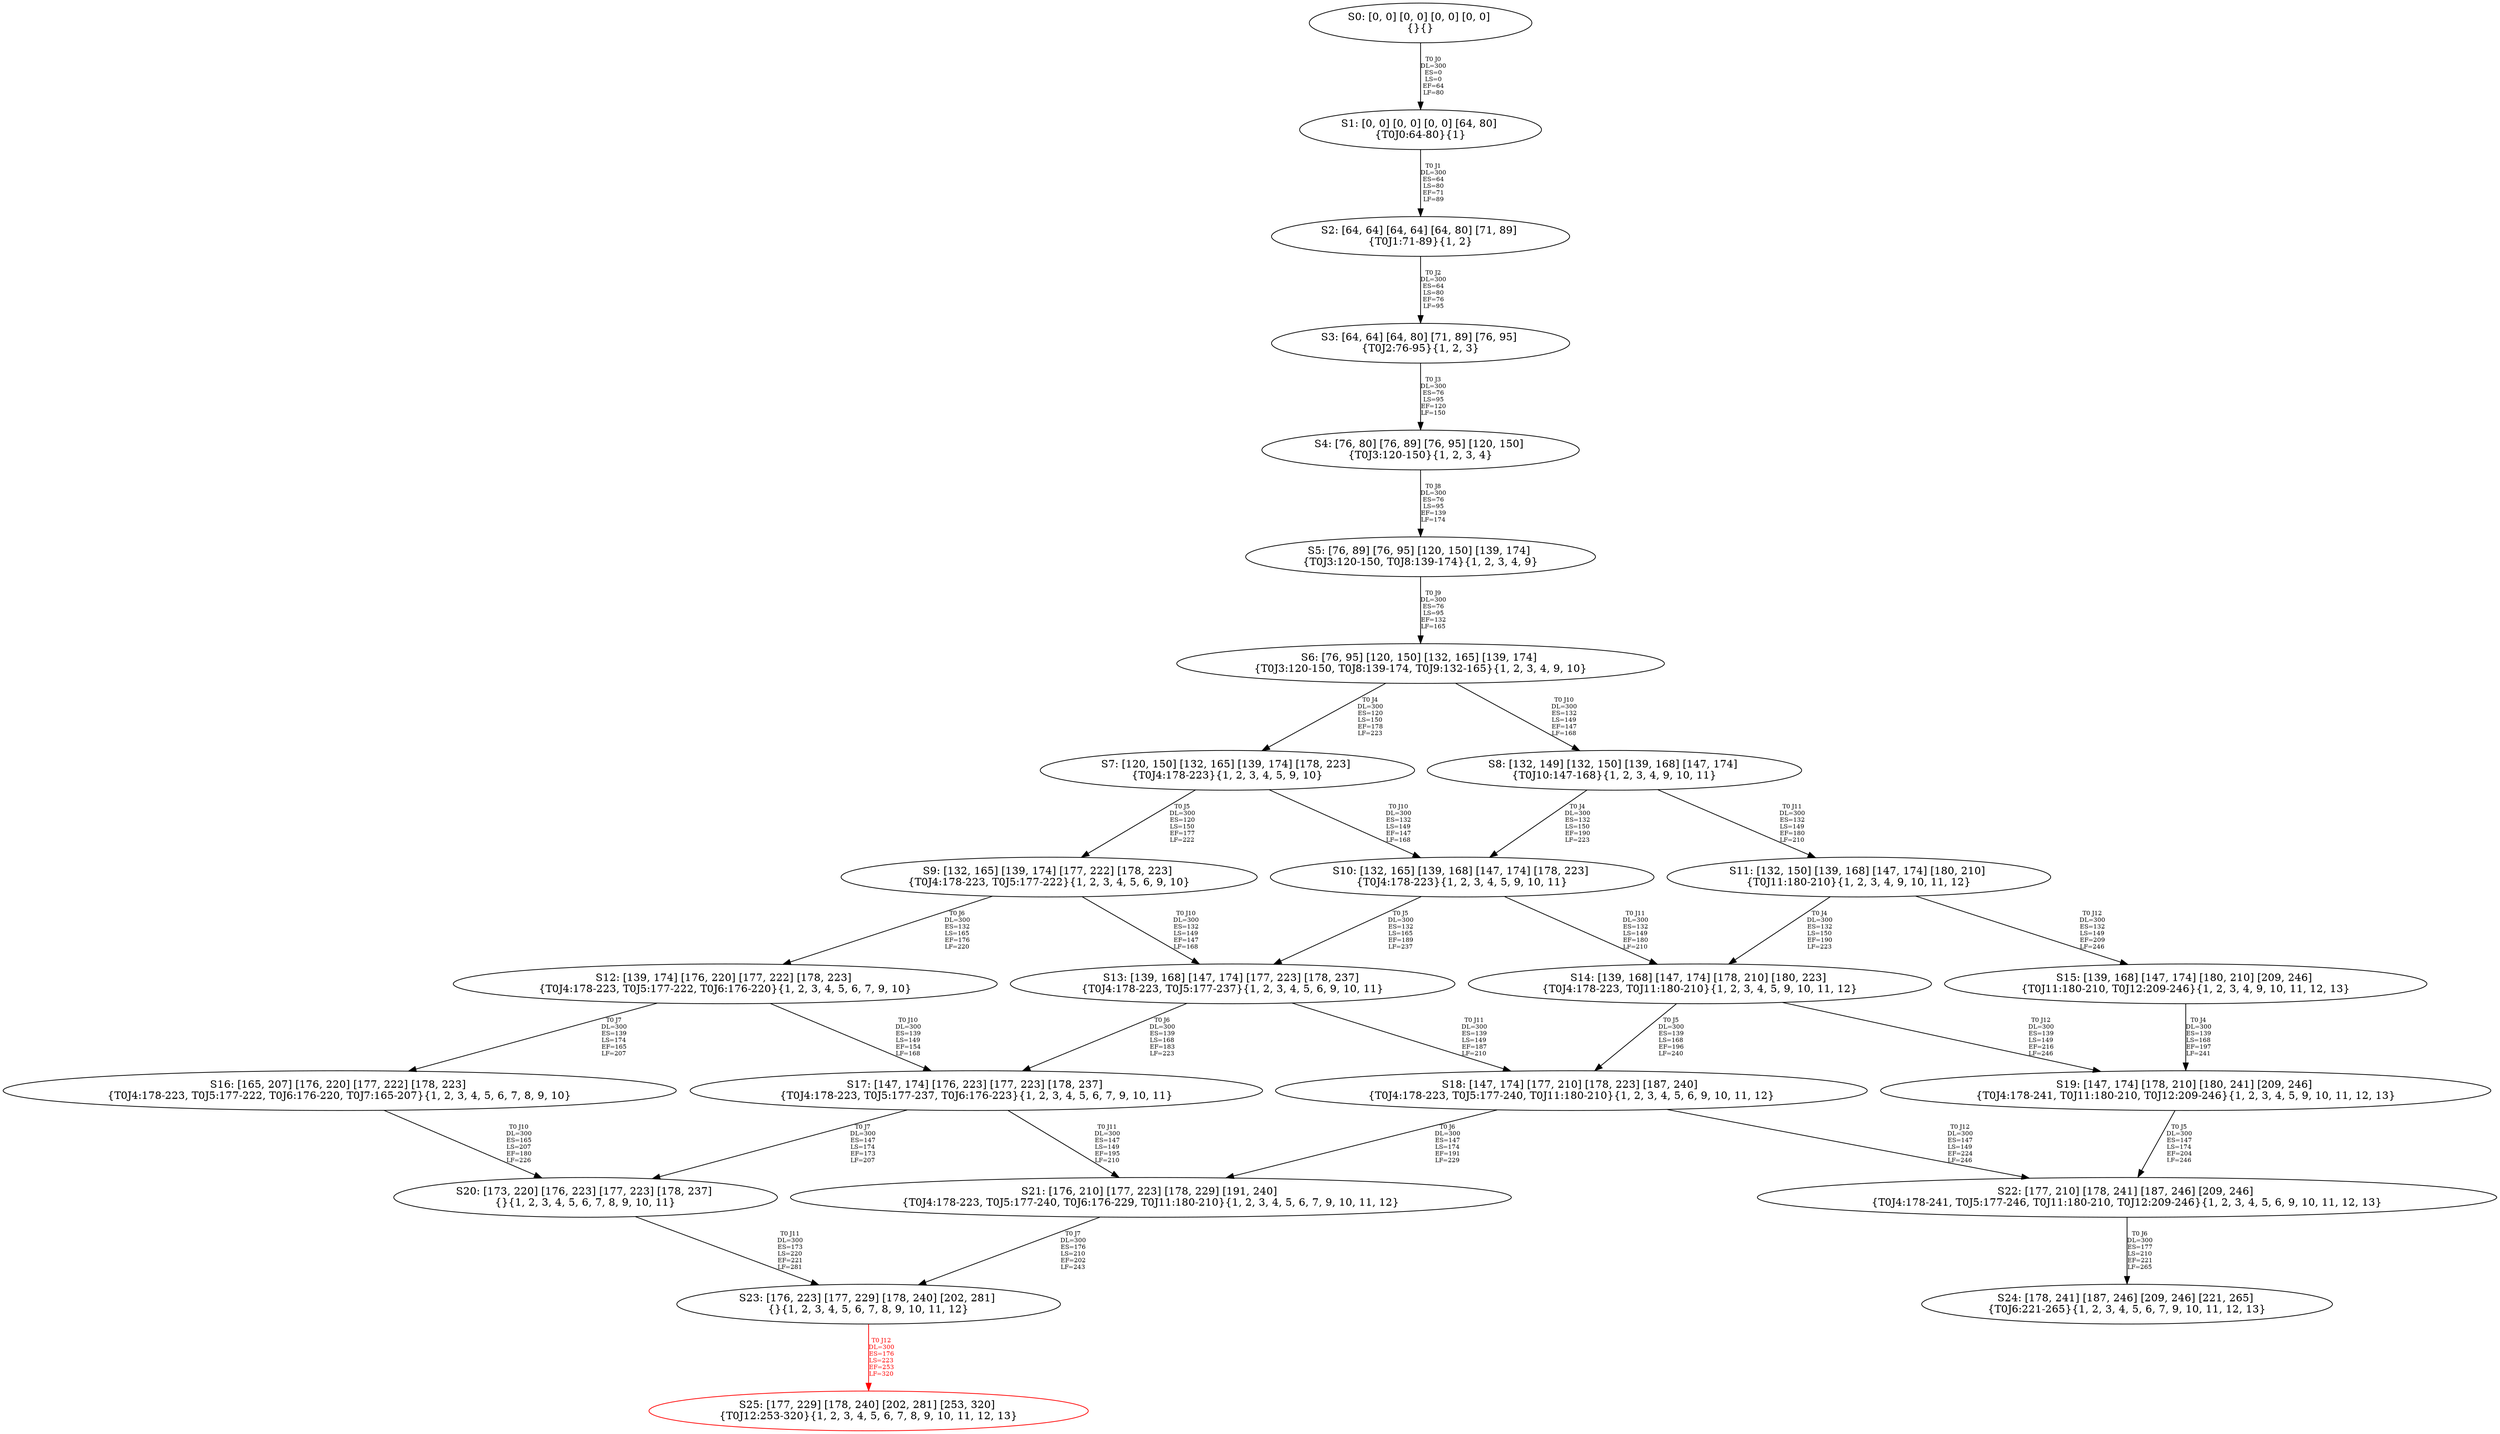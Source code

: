 digraph {
	S0[label="S0: [0, 0] [0, 0] [0, 0] [0, 0] \n{}{}"];
	S1[label="S1: [0, 0] [0, 0] [0, 0] [64, 80] \n{T0J0:64-80}{1}"];
	S2[label="S2: [64, 64] [64, 64] [64, 80] [71, 89] \n{T0J1:71-89}{1, 2}"];
	S3[label="S3: [64, 64] [64, 80] [71, 89] [76, 95] \n{T0J2:76-95}{1, 2, 3}"];
	S4[label="S4: [76, 80] [76, 89] [76, 95] [120, 150] \n{T0J3:120-150}{1, 2, 3, 4}"];
	S5[label="S5: [76, 89] [76, 95] [120, 150] [139, 174] \n{T0J3:120-150, T0J8:139-174}{1, 2, 3, 4, 9}"];
	S6[label="S6: [76, 95] [120, 150] [132, 165] [139, 174] \n{T0J3:120-150, T0J8:139-174, T0J9:132-165}{1, 2, 3, 4, 9, 10}"];
	S7[label="S7: [120, 150] [132, 165] [139, 174] [178, 223] \n{T0J4:178-223}{1, 2, 3, 4, 5, 9, 10}"];
	S8[label="S8: [132, 149] [132, 150] [139, 168] [147, 174] \n{T0J10:147-168}{1, 2, 3, 4, 9, 10, 11}"];
	S9[label="S9: [132, 165] [139, 174] [177, 222] [178, 223] \n{T0J4:178-223, T0J5:177-222}{1, 2, 3, 4, 5, 6, 9, 10}"];
	S10[label="S10: [132, 165] [139, 168] [147, 174] [178, 223] \n{T0J4:178-223}{1, 2, 3, 4, 5, 9, 10, 11}"];
	S11[label="S11: [132, 150] [139, 168] [147, 174] [180, 210] \n{T0J11:180-210}{1, 2, 3, 4, 9, 10, 11, 12}"];
	S12[label="S12: [139, 174] [176, 220] [177, 222] [178, 223] \n{T0J4:178-223, T0J5:177-222, T0J6:176-220}{1, 2, 3, 4, 5, 6, 7, 9, 10}"];
	S13[label="S13: [139, 168] [147, 174] [177, 223] [178, 237] \n{T0J4:178-223, T0J5:177-237}{1, 2, 3, 4, 5, 6, 9, 10, 11}"];
	S14[label="S14: [139, 168] [147, 174] [178, 210] [180, 223] \n{T0J4:178-223, T0J11:180-210}{1, 2, 3, 4, 5, 9, 10, 11, 12}"];
	S15[label="S15: [139, 168] [147, 174] [180, 210] [209, 246] \n{T0J11:180-210, T0J12:209-246}{1, 2, 3, 4, 9, 10, 11, 12, 13}"];
	S16[label="S16: [165, 207] [176, 220] [177, 222] [178, 223] \n{T0J4:178-223, T0J5:177-222, T0J6:176-220, T0J7:165-207}{1, 2, 3, 4, 5, 6, 7, 8, 9, 10}"];
	S17[label="S17: [147, 174] [176, 223] [177, 223] [178, 237] \n{T0J4:178-223, T0J5:177-237, T0J6:176-223}{1, 2, 3, 4, 5, 6, 7, 9, 10, 11}"];
	S18[label="S18: [147, 174] [177, 210] [178, 223] [187, 240] \n{T0J4:178-223, T0J5:177-240, T0J11:180-210}{1, 2, 3, 4, 5, 6, 9, 10, 11, 12}"];
	S19[label="S19: [147, 174] [178, 210] [180, 241] [209, 246] \n{T0J4:178-241, T0J11:180-210, T0J12:209-246}{1, 2, 3, 4, 5, 9, 10, 11, 12, 13}"];
	S20[label="S20: [173, 220] [176, 223] [177, 223] [178, 237] \n{}{1, 2, 3, 4, 5, 6, 7, 8, 9, 10, 11}"];
	S21[label="S21: [176, 210] [177, 223] [178, 229] [191, 240] \n{T0J4:178-223, T0J5:177-240, T0J6:176-229, T0J11:180-210}{1, 2, 3, 4, 5, 6, 7, 9, 10, 11, 12}"];
	S22[label="S22: [177, 210] [178, 241] [187, 246] [209, 246] \n{T0J4:178-241, T0J5:177-246, T0J11:180-210, T0J12:209-246}{1, 2, 3, 4, 5, 6, 9, 10, 11, 12, 13}"];
	S23[label="S23: [176, 223] [177, 229] [178, 240] [202, 281] \n{}{1, 2, 3, 4, 5, 6, 7, 8, 9, 10, 11, 12}"];
	S24[label="S24: [178, 241] [187, 246] [209, 246] [221, 265] \n{T0J6:221-265}{1, 2, 3, 4, 5, 6, 7, 9, 10, 11, 12, 13}"];
	S25[label="S25: [177, 229] [178, 240] [202, 281] [253, 320] \n{T0J12:253-320}{1, 2, 3, 4, 5, 6, 7, 8, 9, 10, 11, 12, 13}"];
	S0 -> S1[label="T0 J0\nDL=300\nES=0\nLS=0\nEF=64\nLF=80",fontsize=8];
	S1 -> S2[label="T0 J1\nDL=300\nES=64\nLS=80\nEF=71\nLF=89",fontsize=8];
	S2 -> S3[label="T0 J2\nDL=300\nES=64\nLS=80\nEF=76\nLF=95",fontsize=8];
	S3 -> S4[label="T0 J3\nDL=300\nES=76\nLS=95\nEF=120\nLF=150",fontsize=8];
	S4 -> S5[label="T0 J8\nDL=300\nES=76\nLS=95\nEF=139\nLF=174",fontsize=8];
	S5 -> S6[label="T0 J9\nDL=300\nES=76\nLS=95\nEF=132\nLF=165",fontsize=8];
	S6 -> S7[label="T0 J4\nDL=300\nES=120\nLS=150\nEF=178\nLF=223",fontsize=8];
	S6 -> S8[label="T0 J10\nDL=300\nES=132\nLS=149\nEF=147\nLF=168",fontsize=8];
	S7 -> S9[label="T0 J5\nDL=300\nES=120\nLS=150\nEF=177\nLF=222",fontsize=8];
	S7 -> S10[label="T0 J10\nDL=300\nES=132\nLS=149\nEF=147\nLF=168",fontsize=8];
	S8 -> S10[label="T0 J4\nDL=300\nES=132\nLS=150\nEF=190\nLF=223",fontsize=8];
	S8 -> S11[label="T0 J11\nDL=300\nES=132\nLS=149\nEF=180\nLF=210",fontsize=8];
	S9 -> S12[label="T0 J6\nDL=300\nES=132\nLS=165\nEF=176\nLF=220",fontsize=8];
	S9 -> S13[label="T0 J10\nDL=300\nES=132\nLS=149\nEF=147\nLF=168",fontsize=8];
	S10 -> S13[label="T0 J5\nDL=300\nES=132\nLS=165\nEF=189\nLF=237",fontsize=8];
	S10 -> S14[label="T0 J11\nDL=300\nES=132\nLS=149\nEF=180\nLF=210",fontsize=8];
	S11 -> S14[label="T0 J4\nDL=300\nES=132\nLS=150\nEF=190\nLF=223",fontsize=8];
	S11 -> S15[label="T0 J12\nDL=300\nES=132\nLS=149\nEF=209\nLF=246",fontsize=8];
	S12 -> S16[label="T0 J7\nDL=300\nES=139\nLS=174\nEF=165\nLF=207",fontsize=8];
	S12 -> S17[label="T0 J10\nDL=300\nES=139\nLS=149\nEF=154\nLF=168",fontsize=8];
	S13 -> S17[label="T0 J6\nDL=300\nES=139\nLS=168\nEF=183\nLF=223",fontsize=8];
	S13 -> S18[label="T0 J11\nDL=300\nES=139\nLS=149\nEF=187\nLF=210",fontsize=8];
	S14 -> S18[label="T0 J5\nDL=300\nES=139\nLS=168\nEF=196\nLF=240",fontsize=8];
	S14 -> S19[label="T0 J12\nDL=300\nES=139\nLS=149\nEF=216\nLF=246",fontsize=8];
	S15 -> S19[label="T0 J4\nDL=300\nES=139\nLS=168\nEF=197\nLF=241",fontsize=8];
	S16 -> S20[label="T0 J10\nDL=300\nES=165\nLS=207\nEF=180\nLF=226",fontsize=8];
	S17 -> S20[label="T0 J7\nDL=300\nES=147\nLS=174\nEF=173\nLF=207",fontsize=8];
	S17 -> S21[label="T0 J11\nDL=300\nES=147\nLS=149\nEF=195\nLF=210",fontsize=8];
	S18 -> S21[label="T0 J6\nDL=300\nES=147\nLS=174\nEF=191\nLF=229",fontsize=8];
	S18 -> S22[label="T0 J12\nDL=300\nES=147\nLS=149\nEF=224\nLF=246",fontsize=8];
	S19 -> S22[label="T0 J5\nDL=300\nES=147\nLS=174\nEF=204\nLF=246",fontsize=8];
	S20 -> S23[label="T0 J11\nDL=300\nES=173\nLS=220\nEF=221\nLF=281",fontsize=8];
	S21 -> S23[label="T0 J7\nDL=300\nES=176\nLS=210\nEF=202\nLF=243",fontsize=8];
	S22 -> S24[label="T0 J6\nDL=300\nES=177\nLS=210\nEF=221\nLF=265",fontsize=8];
	S23 -> S25[label="T0 J12\nDL=300\nES=176\nLS=223\nEF=253\nLF=320",color=Red,fontcolor=Red,fontsize=8];
S25[color=Red];
}
